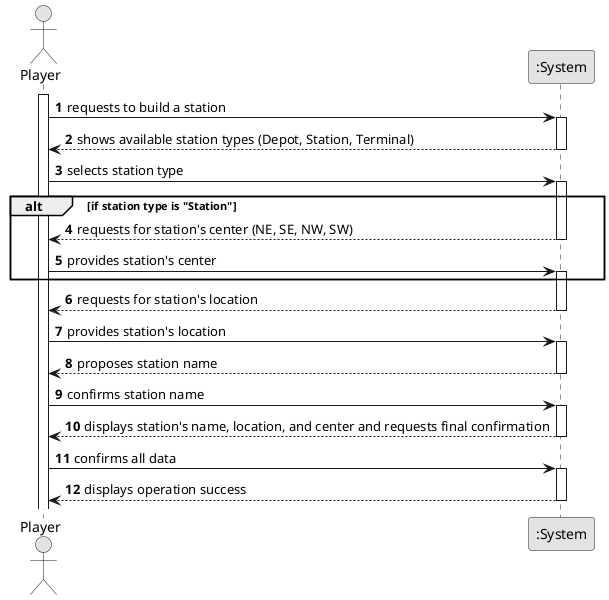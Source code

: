 @startuml
skinparam monochrome true
skinparam packageStyle rectangle
skinparam shadowing false

autonumber

actor "Player" as Player
participant ":System" as System

activate Player

    Player -> System : requests to build a station
    activate System

        System --> Player : shows available station types (Depot, Station, Terminal)
    deactivate System

    Player -> System : selects station type
    activate System

        alt if station type is "Station"
            System --> Player : requests for station's center (NE, SE, NW, SW)
            deactivate System

            Player -> System : provides station's center
            activate System
        end

        System --> Player : requests for station's location
    deactivate System

    Player -> System : provides station's location
    activate System

        System --> Player : proposes station name
    deactivate System

    Player -> System : confirms station name
    activate System

        System --> Player : displays station's name, location, and center and requests final confirmation
    deactivate System

    Player -> System : confirms all data
    activate System

        System --> Player : displays operation success
    deactivate System
@enduml